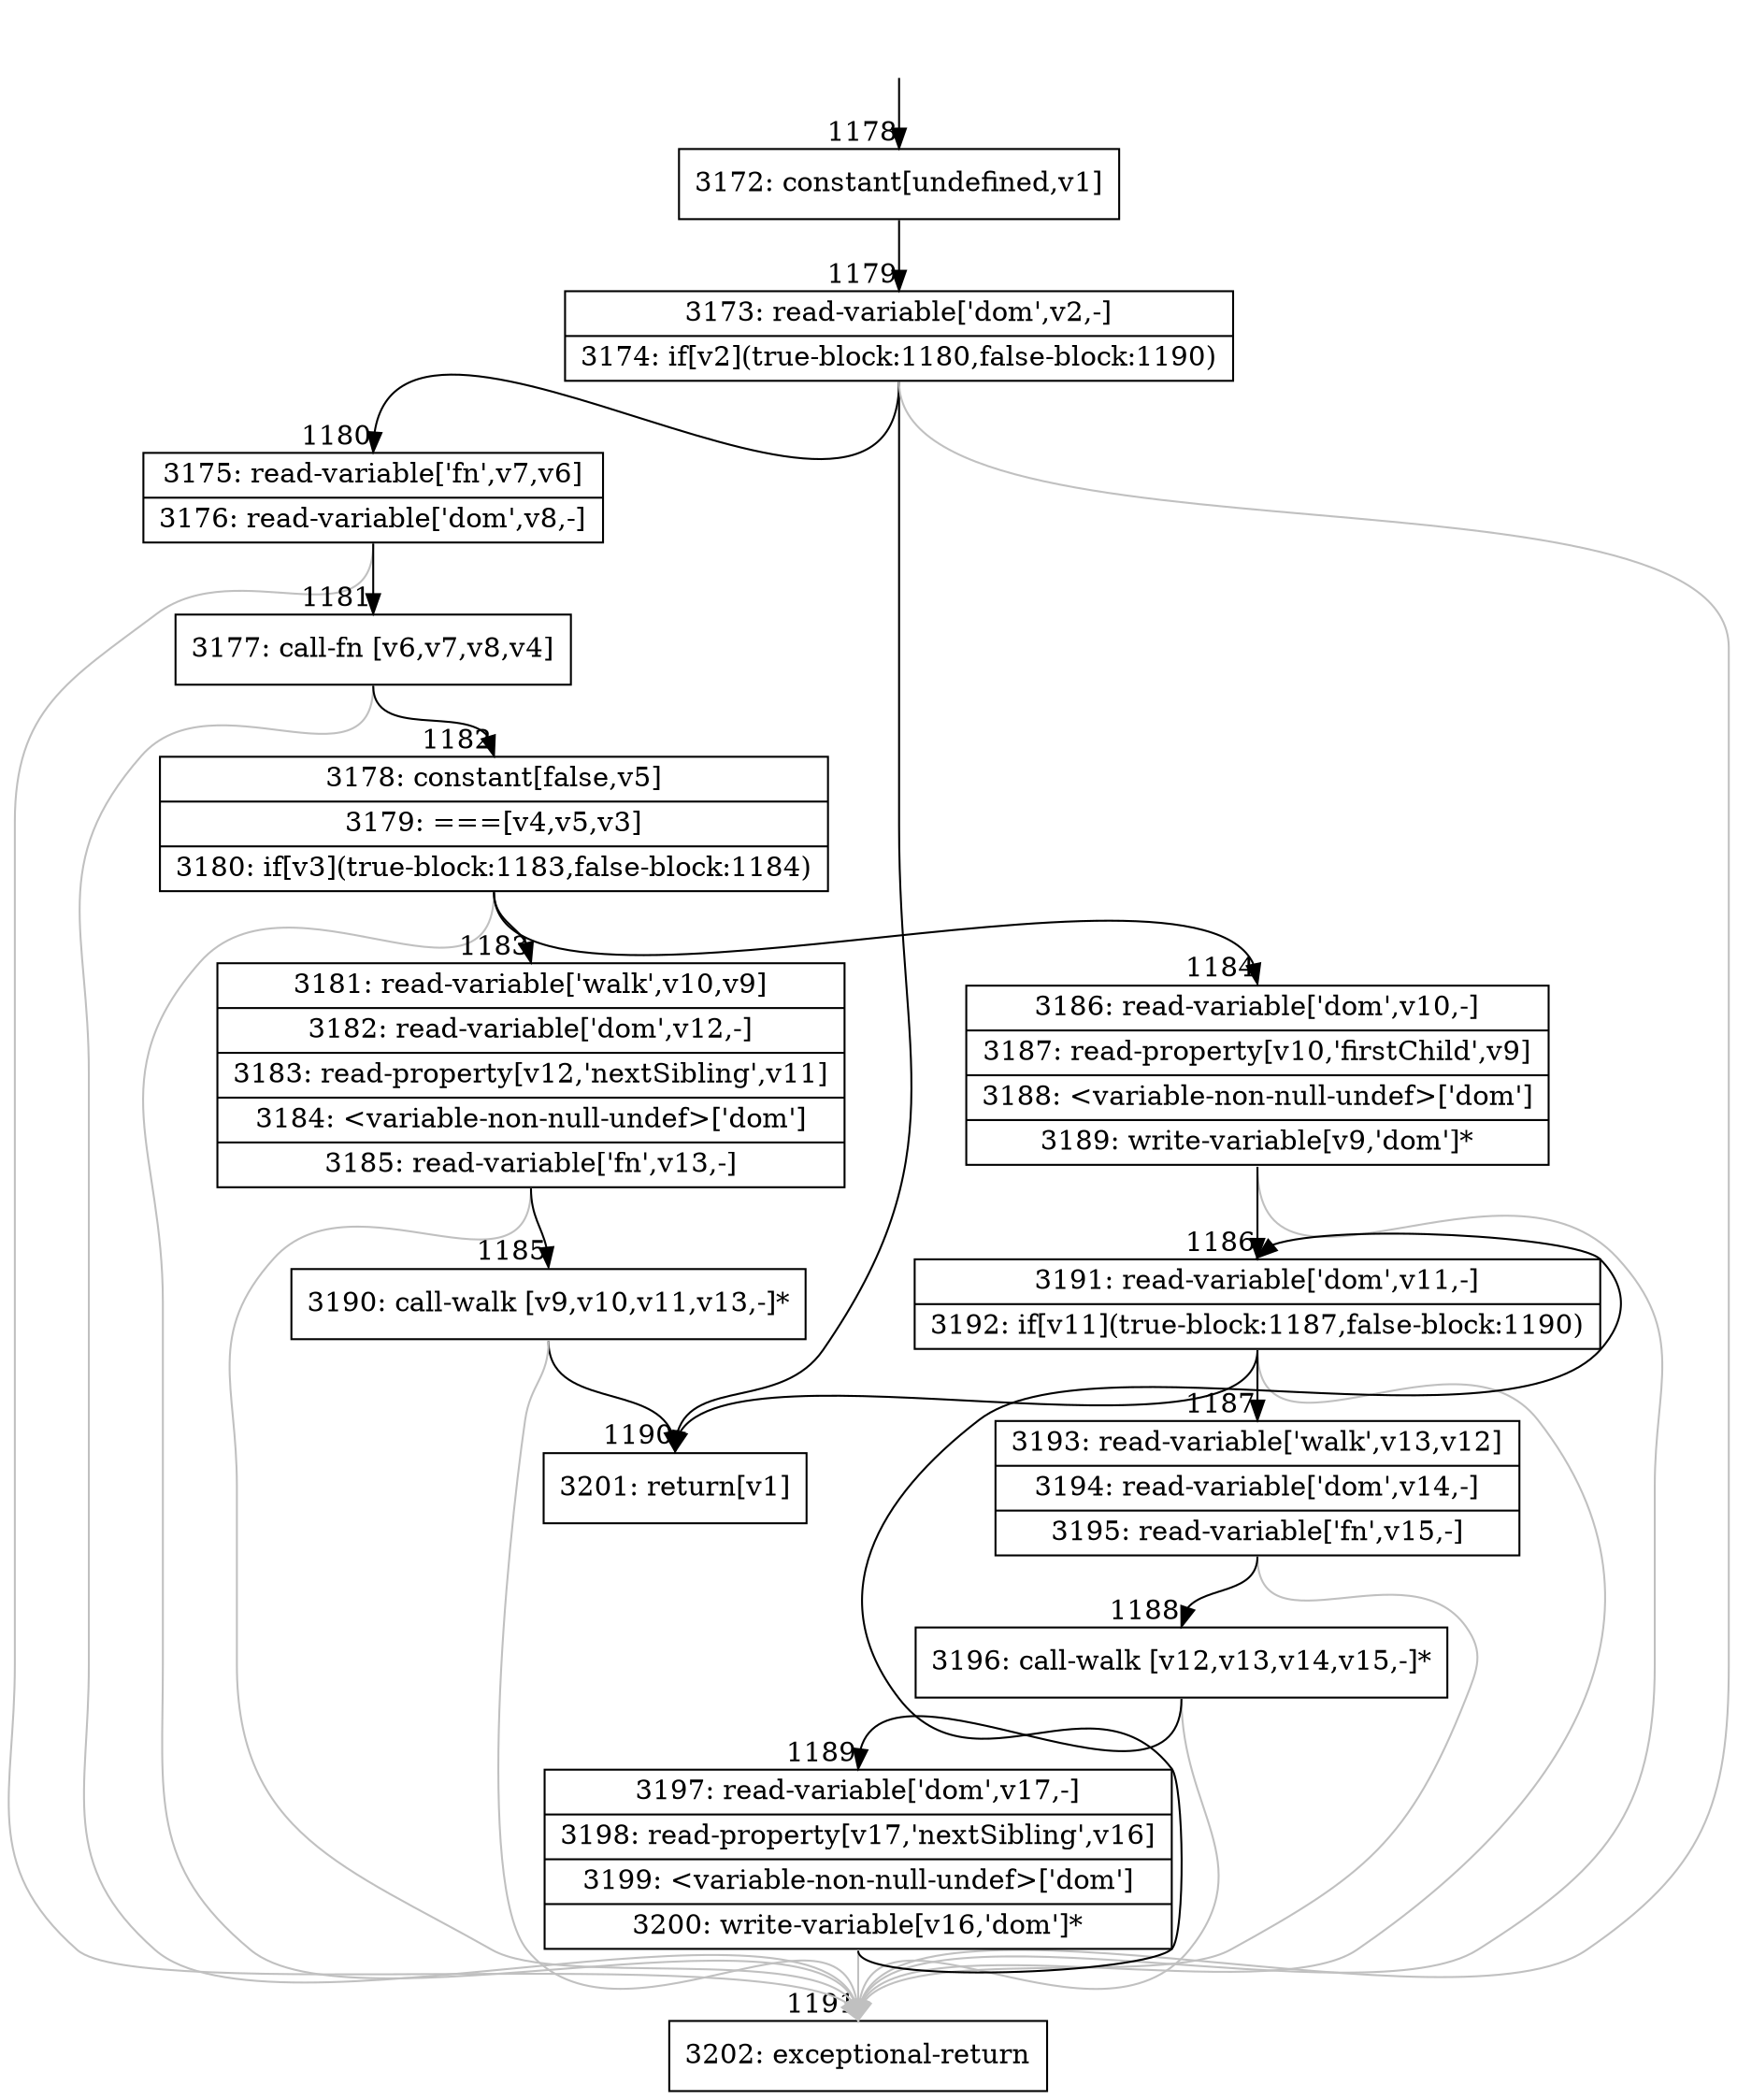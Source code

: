 digraph {
rankdir="TD"
BB_entry87[shape=none,label=""];
BB_entry87 -> BB1178 [tailport=s, headport=n, headlabel="    1178"]
BB1178 [shape=record label="{3172: constant[undefined,v1]}" ] 
BB1178 -> BB1179 [tailport=s, headport=n, headlabel="      1179"]
BB1179 [shape=record label="{3173: read-variable['dom',v2,-]|3174: if[v2](true-block:1180,false-block:1190)}" ] 
BB1179 -> BB1180 [tailport=s, headport=n, headlabel="      1180"]
BB1179 -> BB1190 [tailport=s, headport=n, headlabel="      1190"]
BB1179 -> BB1191 [tailport=s, headport=n, color=gray, headlabel="      1191"]
BB1180 [shape=record label="{3175: read-variable['fn',v7,v6]|3176: read-variable['dom',v8,-]}" ] 
BB1180 -> BB1181 [tailport=s, headport=n, headlabel="      1181"]
BB1180 -> BB1191 [tailport=s, headport=n, color=gray]
BB1181 [shape=record label="{3177: call-fn [v6,v7,v8,v4]}" ] 
BB1181 -> BB1182 [tailport=s, headport=n, headlabel="      1182"]
BB1181 -> BB1191 [tailport=s, headport=n, color=gray]
BB1182 [shape=record label="{3178: constant[false,v5]|3179: ===[v4,v5,v3]|3180: if[v3](true-block:1183,false-block:1184)}" ] 
BB1182 -> BB1183 [tailport=s, headport=n, headlabel="      1183"]
BB1182 -> BB1184 [tailport=s, headport=n, headlabel="      1184"]
BB1182 -> BB1191 [tailport=s, headport=n, color=gray]
BB1183 [shape=record label="{3181: read-variable['walk',v10,v9]|3182: read-variable['dom',v12,-]|3183: read-property[v12,'nextSibling',v11]|3184: \<variable-non-null-undef\>['dom']|3185: read-variable['fn',v13,-]}" ] 
BB1183 -> BB1185 [tailport=s, headport=n, headlabel="      1185"]
BB1183 -> BB1191 [tailport=s, headport=n, color=gray]
BB1184 [shape=record label="{3186: read-variable['dom',v10,-]|3187: read-property[v10,'firstChild',v9]|3188: \<variable-non-null-undef\>['dom']|3189: write-variable[v9,'dom']*}" ] 
BB1184 -> BB1186 [tailport=s, headport=n, headlabel="      1186"]
BB1184 -> BB1191 [tailport=s, headport=n, color=gray]
BB1185 [shape=record label="{3190: call-walk [v9,v10,v11,v13,-]*}" ] 
BB1185 -> BB1190 [tailport=s, headport=n]
BB1185 -> BB1191 [tailport=s, headport=n, color=gray]
BB1186 [shape=record label="{3191: read-variable['dom',v11,-]|3192: if[v11](true-block:1187,false-block:1190)}" ] 
BB1186 -> BB1187 [tailport=s, headport=n, headlabel="      1187"]
BB1186 -> BB1190 [tailport=s, headport=n]
BB1186 -> BB1191 [tailport=s, headport=n, color=gray]
BB1187 [shape=record label="{3193: read-variable['walk',v13,v12]|3194: read-variable['dom',v14,-]|3195: read-variable['fn',v15,-]}" ] 
BB1187 -> BB1188 [tailport=s, headport=n, headlabel="      1188"]
BB1187 -> BB1191 [tailport=s, headport=n, color=gray]
BB1188 [shape=record label="{3196: call-walk [v12,v13,v14,v15,-]*}" ] 
BB1188 -> BB1189 [tailport=s, headport=n, headlabel="      1189"]
BB1188 -> BB1191 [tailport=s, headport=n, color=gray]
BB1189 [shape=record label="{3197: read-variable['dom',v17,-]|3198: read-property[v17,'nextSibling',v16]|3199: \<variable-non-null-undef\>['dom']|3200: write-variable[v16,'dom']*}" ] 
BB1189 -> BB1186 [tailport=s, headport=n]
BB1189 -> BB1191 [tailport=s, headport=n, color=gray]
BB1190 [shape=record label="{3201: return[v1]}" ] 
BB1191 [shape=record label="{3202: exceptional-return}" ] 
//#$~ 1024
}
